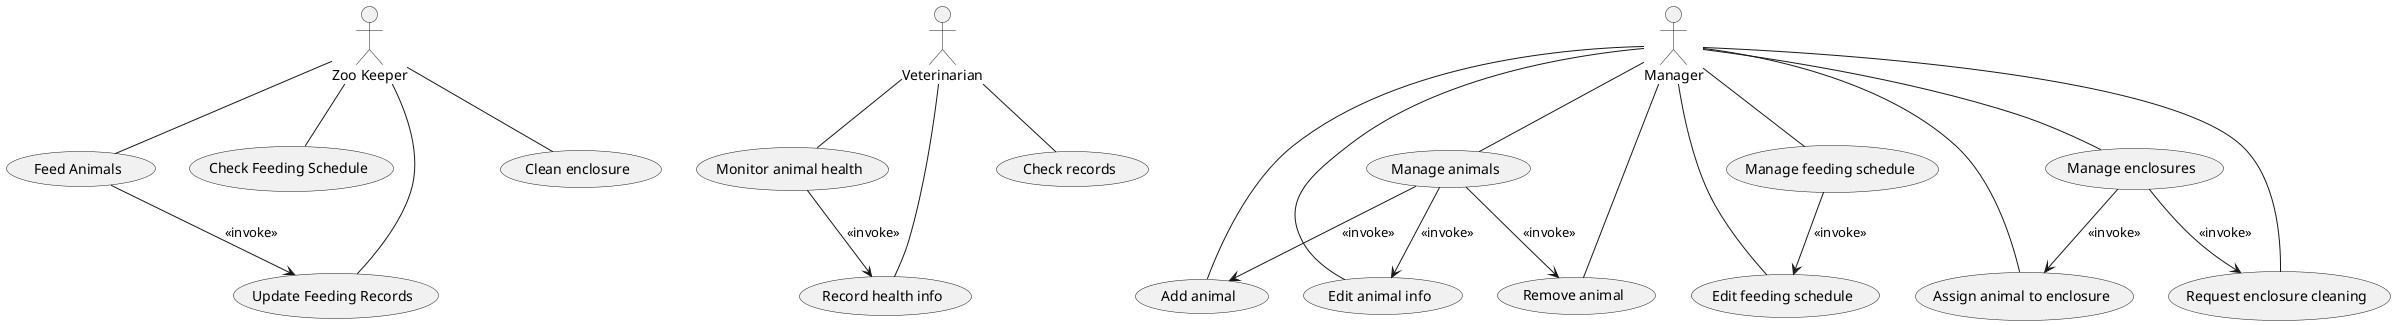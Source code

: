 @startuml
actor "Zoo Keeper" as Keeper
actor "Veterinarian" as Vet
actor "Manager" as Manager

usecase "Feed Animals" as feed
usecase "Check Feeding Schedule" as check_schedule
usecase "Update Feeding Records" as update_records
usecase "Clean enclosure" as clean_enclosure

usecase "Manage animals" as manage_animals
usecase "Add animal" as add_animal
usecase "Edit animal info" as edit_animal
usecase "Remove animal" as remove_animal

usecase "Manage feeding schedule" as manage_schedule
usecase "Edit feeding schedule" as edit_schedule

usecase "Manage enclosures" as manage_enclosures
usecase "Assign animal to enclosure" as assign_enclosure
usecase "Request enclosure cleaning" as request_enclosure_cleaning

usecase "Monitor animal health" as monitor_health
usecase "Record health info" as record_health
usecase "Check records" as check_records

Keeper -- feed
Keeper -- check_schedule
Keeper -- update_records
Keeper -- clean_enclosure

Vet -- monitor_health

Vet -- record_health
Vet -- check_records

Manager -- manage_animals
Manager -- add_animal
Manager -- edit_animal
Manager -- remove_animal
Manager -- manage_enclosures
Manager -- assign_enclosure
Manager -- request_enclosure_cleaning
Manager -- manage_schedule
Manager -- edit_schedule

feed --> update_records: <<invoke>>

manage_animals --> add_animal: <<invoke>>
manage_animals --> edit_animal: <<invoke>>
manage_animals --> remove_animal: <<invoke>>

manage_schedule --> edit_schedule: <<invoke>>

manage_enclosures --> assign_enclosure: <<invoke>>
manage_enclosures --> request_enclosure_cleaning: <<invoke>>

monitor_health --> record_health: <<invoke>>
@enduml
